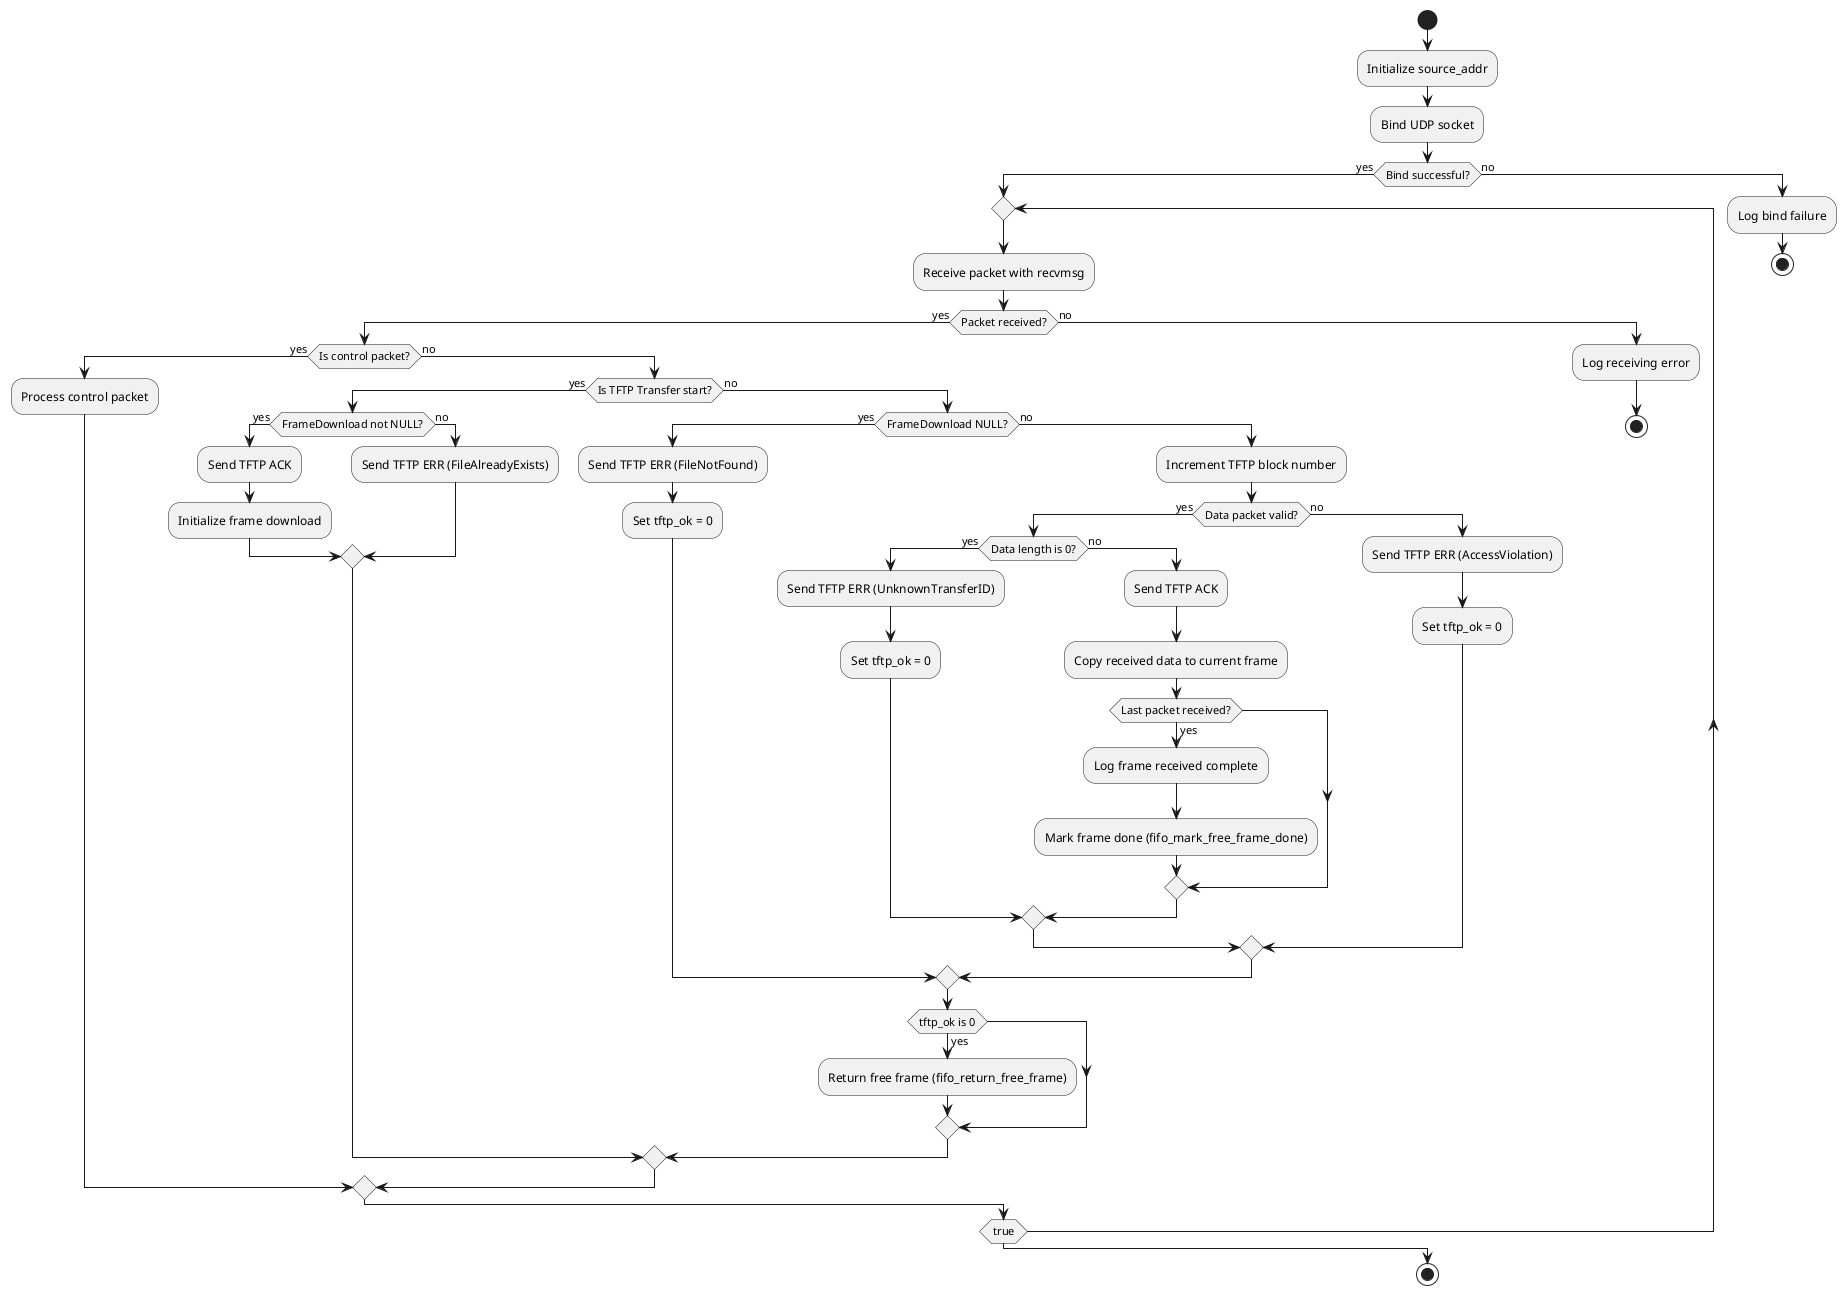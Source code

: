 @startuml

start

:Initialize source_addr;
:Bind UDP socket;

if (Bind successful?) then (yes)
    repeat
        :Receive packet with recvmsg;
        if (Packet received?) then (yes)
            if (Is control packet?) then (yes)
                :Process control packet;
            else (no)
                if (Is TFTP Transfer start?) then (yes)
                    if (FrameDownload not NULL?) then (yes)
                        :Send TFTP ACK;
                        :Initialize frame download;
                    else (no)
                        :Send TFTP ERR (FileAlreadyExists);
                    endif
                else (no)
                    if (FrameDownload NULL?) then (yes)
                        :Send TFTP ERR (FileNotFound);
                        :Set tftp_ok = 0;
                    else (no)
                        :Increment TFTP block number;
                        if (Data packet valid?) then (yes)
                            if (Data length is 0?) then (yes)
                                :Send TFTP ERR (UnknownTransferID);
                                :Set tftp_ok = 0;
                            else (no)
                                :Send TFTP ACK;
                                :Copy received data to current frame;
                                if (Last packet received?) then (yes)
                                    :Log frame received complete;
                                    :Mark frame done (fifo_mark_free_frame_done);
                                endif
                            endif
                        else (no)
                            :Send TFTP ERR (AccessViolation);
                            :Set tftp_ok = 0;
                        endif
                    endif
                    if (tftp_ok is 0) then (yes)
                        :Return free frame (fifo_return_free_frame);
                    endif
                endif
            endif
        else (no)
            :Log receiving error;
            stop
        endif
    repeat while (true)
else (no)
    :Log bind failure;
    stop
endif

stop

@enduml